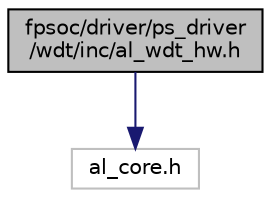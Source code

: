 digraph "fpsoc/driver/ps_driver/wdt/inc/al_wdt_hw.h"
{
  edge [fontname="Helvetica",fontsize="10",labelfontname="Helvetica",labelfontsize="10"];
  node [fontname="Helvetica",fontsize="10",shape=record];
  Node0 [label="fpsoc/driver/ps_driver\l/wdt/inc/al_wdt_hw.h",height=0.2,width=0.4,color="black", fillcolor="grey75", style="filled", fontcolor="black"];
  Node0 -> Node1 [color="midnightblue",fontsize="10",style="solid",fontname="Helvetica"];
  Node1 [label="al_core.h",height=0.2,width=0.4,color="grey75", fillcolor="white", style="filled"];
}
